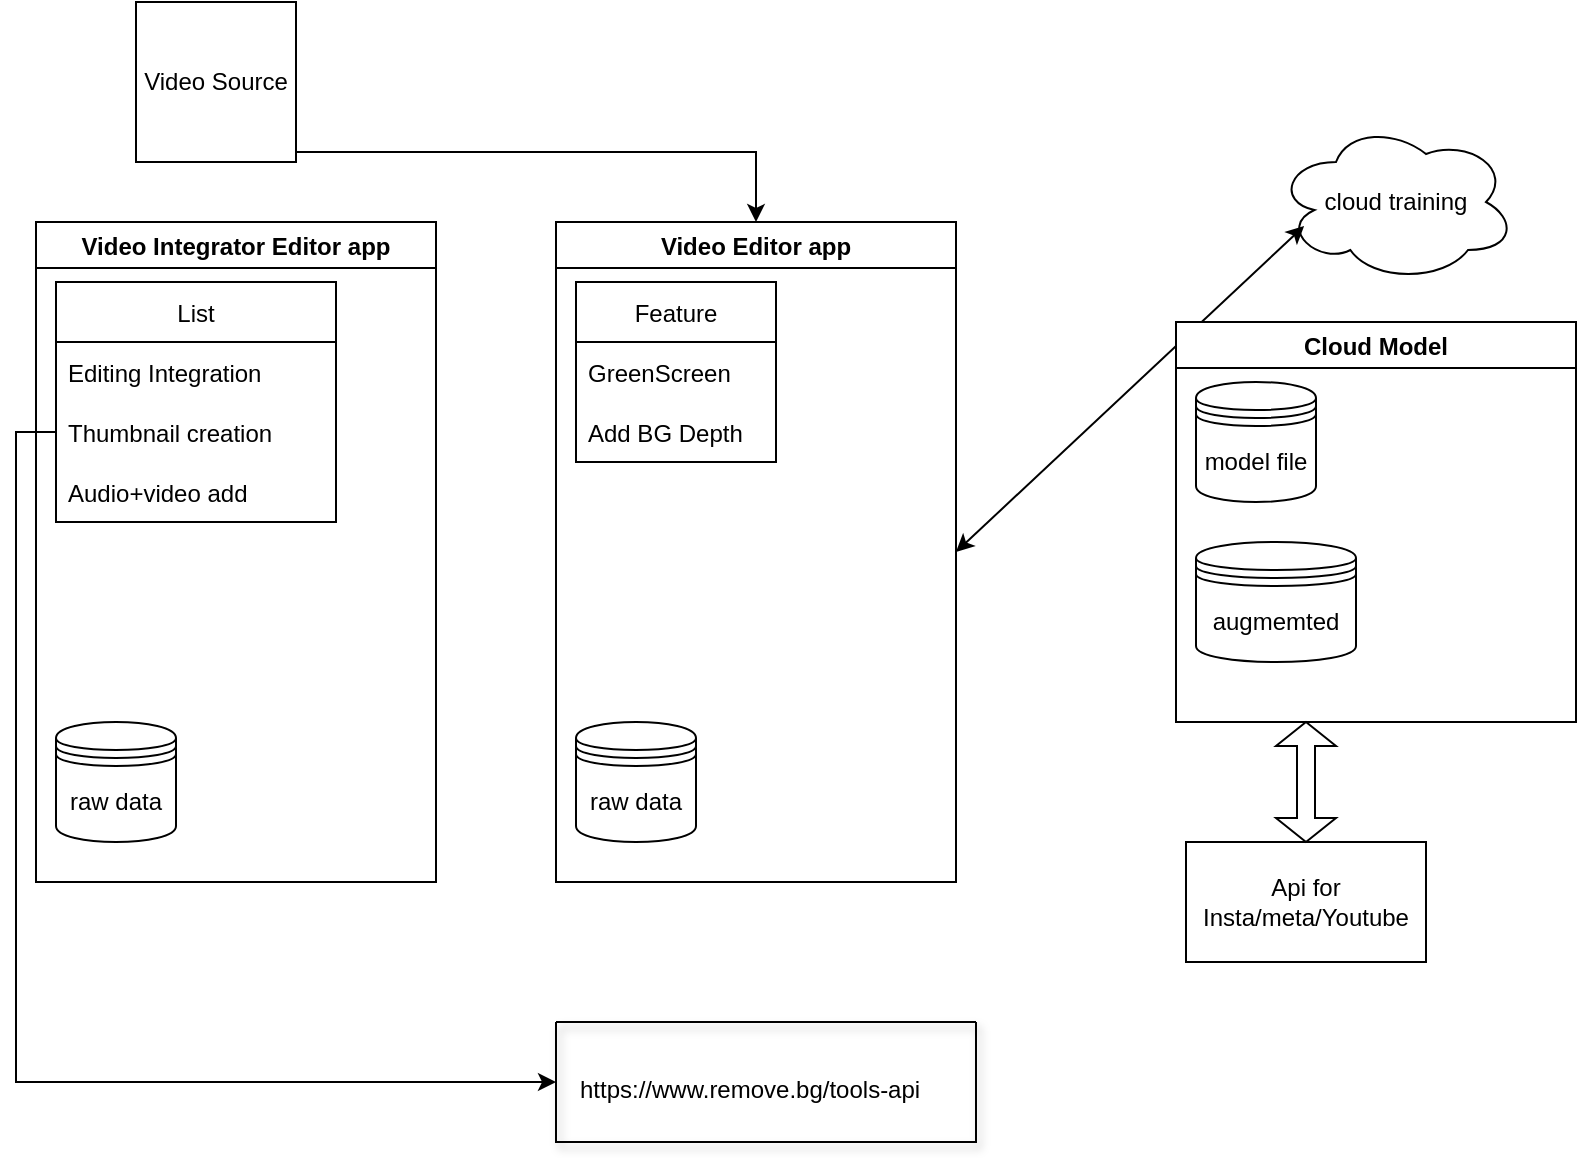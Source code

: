 <mxfile version="19.0.0" type="github"><diagram id="u09WJMO98cz_1KrSAuOJ" name="Page-1"><mxGraphModel dx="1122" dy="737" grid="1" gridSize="10" guides="1" tooltips="1" connect="1" arrows="1" fold="1" page="1" pageScale="1" pageWidth="850" pageHeight="1100" math="0" shadow="0"><root><mxCell id="0"/><mxCell id="1" parent="0"/><mxCell id="crysIuFF1bt9KHBDBCpS-2" value="Video Editor app" style="swimlane;" vertex="1" parent="1"><mxGeometry x="320" y="150" width="200" height="330" as="geometry"/></mxCell><mxCell id="crysIuFF1bt9KHBDBCpS-7" value="raw data" style="shape=datastore;whiteSpace=wrap;html=1;" vertex="1" parent="crysIuFF1bt9KHBDBCpS-2"><mxGeometry x="10" y="250" width="60" height="60" as="geometry"/></mxCell><mxCell id="crysIuFF1bt9KHBDBCpS-18" value="Feature" style="swimlane;fontStyle=0;childLayout=stackLayout;horizontal=1;startSize=30;horizontalStack=0;resizeParent=1;resizeParentMax=0;resizeLast=0;collapsible=1;marginBottom=0;" vertex="1" parent="crysIuFF1bt9KHBDBCpS-2"><mxGeometry x="10" y="30" width="100" height="90" as="geometry"/></mxCell><mxCell id="crysIuFF1bt9KHBDBCpS-19" value="GreenScreen" style="text;strokeColor=none;fillColor=none;align=left;verticalAlign=middle;spacingLeft=4;spacingRight=4;overflow=hidden;points=[[0,0.5],[1,0.5]];portConstraint=eastwest;rotatable=0;" vertex="1" parent="crysIuFF1bt9KHBDBCpS-18"><mxGeometry y="30" width="100" height="30" as="geometry"/></mxCell><mxCell id="crysIuFF1bt9KHBDBCpS-20" value="Add BG Depth" style="text;strokeColor=none;fillColor=none;align=left;verticalAlign=middle;spacingLeft=4;spacingRight=4;overflow=hidden;points=[[0,0.5],[1,0.5]];portConstraint=eastwest;rotatable=0;" vertex="1" parent="crysIuFF1bt9KHBDBCpS-18"><mxGeometry y="60" width="100" height="30" as="geometry"/></mxCell><mxCell id="crysIuFF1bt9KHBDBCpS-3" value="Video Source" style="whiteSpace=wrap;html=1;aspect=fixed;" vertex="1" parent="1"><mxGeometry x="110" y="40" width="80" height="80" as="geometry"/></mxCell><mxCell id="crysIuFF1bt9KHBDBCpS-4" value="" style="edgeStyle=elbowEdgeStyle;elbow=vertical;endArrow=classic;html=1;rounded=0;exitX=1;exitY=0.5;exitDx=0;exitDy=0;" edge="1" parent="1" source="crysIuFF1bt9KHBDBCpS-3" target="crysIuFF1bt9KHBDBCpS-2"><mxGeometry width="50" height="50" relative="1" as="geometry"><mxPoint x="220" y="-174" as="sourcePoint"/><mxPoint x="370" y="220" as="targetPoint"/></mxGeometry></mxCell><mxCell id="crysIuFF1bt9KHBDBCpS-6" value="cloud training" style="ellipse;shape=cloud;whiteSpace=wrap;html=1;" vertex="1" parent="1"><mxGeometry x="680" y="100" width="120" height="80" as="geometry"/></mxCell><mxCell id="crysIuFF1bt9KHBDBCpS-11" value="" style="endArrow=classic;startArrow=classic;html=1;rounded=0;entryX=1;entryY=0.5;entryDx=0;entryDy=0;exitX=0.117;exitY=0.65;exitDx=0;exitDy=0;exitPerimeter=0;" edge="1" parent="1" source="crysIuFF1bt9KHBDBCpS-6" target="crysIuFF1bt9KHBDBCpS-2"><mxGeometry width="50" height="50" relative="1" as="geometry"><mxPoint x="670" y="150" as="sourcePoint"/><mxPoint x="420" y="330" as="targetPoint"/></mxGeometry></mxCell><mxCell id="crysIuFF1bt9KHBDBCpS-12" value="Cloud Model" style="swimlane;" vertex="1" parent="1"><mxGeometry x="630" y="200" width="200" height="200" as="geometry"/></mxCell><mxCell id="crysIuFF1bt9KHBDBCpS-8" value="model file" style="shape=datastore;whiteSpace=wrap;html=1;" vertex="1" parent="crysIuFF1bt9KHBDBCpS-12"><mxGeometry x="10" y="30" width="60" height="60" as="geometry"/></mxCell><mxCell id="crysIuFF1bt9KHBDBCpS-10" value="augmemted" style="shape=datastore;whiteSpace=wrap;html=1;" vertex="1" parent="crysIuFF1bt9KHBDBCpS-12"><mxGeometry x="10" y="110" width="80" height="60" as="geometry"/></mxCell><mxCell id="crysIuFF1bt9KHBDBCpS-15" value="Api for Insta/meta/Youtube" style="rounded=0;whiteSpace=wrap;html=1;" vertex="1" parent="1"><mxGeometry x="635" y="460" width="120" height="60" as="geometry"/></mxCell><mxCell id="crysIuFF1bt9KHBDBCpS-17" value="" style="shape=doubleArrow;direction=south;whiteSpace=wrap;html=1;" vertex="1" parent="1"><mxGeometry x="680" y="400" width="30" height="60" as="geometry"/></mxCell><mxCell id="crysIuFF1bt9KHBDBCpS-22" value="Video Integrator Editor app" style="swimlane;" vertex="1" parent="1"><mxGeometry x="60" y="150" width="200" height="330" as="geometry"/></mxCell><mxCell id="crysIuFF1bt9KHBDBCpS-23" value="raw data" style="shape=datastore;whiteSpace=wrap;html=1;" vertex="1" parent="crysIuFF1bt9KHBDBCpS-22"><mxGeometry x="10" y="250" width="60" height="60" as="geometry"/></mxCell><mxCell id="crysIuFF1bt9KHBDBCpS-27" value="List" style="swimlane;fontStyle=0;childLayout=stackLayout;horizontal=1;startSize=30;horizontalStack=0;resizeParent=1;resizeParentMax=0;resizeLast=0;collapsible=1;marginBottom=0;" vertex="1" parent="crysIuFF1bt9KHBDBCpS-22"><mxGeometry x="10" y="30" width="140" height="120" as="geometry"/></mxCell><mxCell id="crysIuFF1bt9KHBDBCpS-28" value="Editing Integration" style="text;strokeColor=none;fillColor=none;align=left;verticalAlign=middle;spacingLeft=4;spacingRight=4;overflow=hidden;points=[[0,0.5],[1,0.5]];portConstraint=eastwest;rotatable=0;" vertex="1" parent="crysIuFF1bt9KHBDBCpS-27"><mxGeometry y="30" width="140" height="30" as="geometry"/></mxCell><mxCell id="crysIuFF1bt9KHBDBCpS-29" value="Thumbnail creation" style="text;strokeColor=none;fillColor=none;align=left;verticalAlign=middle;spacingLeft=4;spacingRight=4;overflow=hidden;points=[[0,0.5],[1,0.5]];portConstraint=eastwest;rotatable=0;" vertex="1" parent="crysIuFF1bt9KHBDBCpS-27"><mxGeometry y="60" width="140" height="30" as="geometry"/></mxCell><mxCell id="crysIuFF1bt9KHBDBCpS-30" value="Audio+video add" style="text;strokeColor=none;fillColor=none;align=left;verticalAlign=middle;spacingLeft=4;spacingRight=4;overflow=hidden;points=[[0,0.5],[1,0.5]];portConstraint=eastwest;rotatable=0;" vertex="1" parent="crysIuFF1bt9KHBDBCpS-27"><mxGeometry y="90" width="140" height="30" as="geometry"/></mxCell><mxCell id="crysIuFF1bt9KHBDBCpS-33" value="" style="swimlane;startSize=0;shadow=1;" vertex="1" parent="1"><mxGeometry x="320" y="550" width="210" height="60" as="geometry"/></mxCell><UserObject label="https://www.remove.bg/tools-api" link="https://www.remove.bg/tools-api" id="crysIuFF1bt9KHBDBCpS-31"><mxCell style="text;whiteSpace=wrap;html=1;shadow=1;" vertex="1" parent="crysIuFF1bt9KHBDBCpS-33"><mxGeometry x="10" y="20" width="200" height="30" as="geometry"/></mxCell></UserObject><mxCell id="crysIuFF1bt9KHBDBCpS-35" style="edgeStyle=orthogonalEdgeStyle;rounded=0;orthogonalLoop=1;jettySize=auto;html=1;exitX=0;exitY=0.5;exitDx=0;exitDy=0;entryX=0;entryY=0.5;entryDx=0;entryDy=0;" edge="1" parent="1" source="crysIuFF1bt9KHBDBCpS-29" target="crysIuFF1bt9KHBDBCpS-33"><mxGeometry relative="1" as="geometry"/></mxCell></root></mxGraphModel></diagram></mxfile>